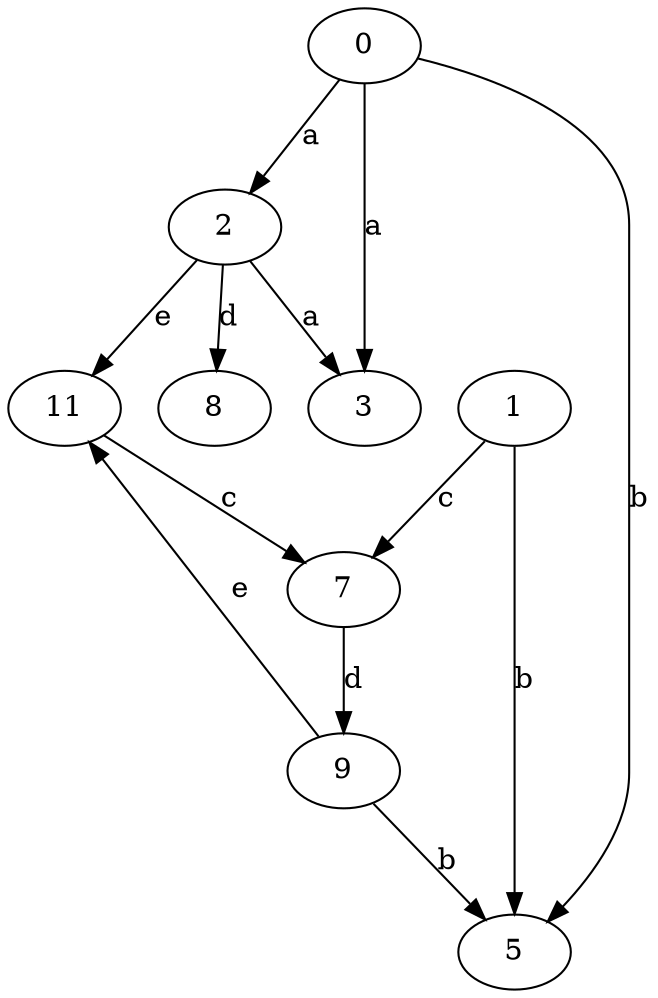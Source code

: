 strict digraph  {
2;
3;
5;
7;
8;
0;
9;
1;
11;
2 -> 3  [label=a];
2 -> 8  [label=d];
2 -> 11  [label=e];
7 -> 9  [label=d];
0 -> 2  [label=a];
0 -> 3  [label=a];
0 -> 5  [label=b];
9 -> 5  [label=b];
9 -> 11  [label=e];
1 -> 5  [label=b];
1 -> 7  [label=c];
11 -> 7  [label=c];
}
